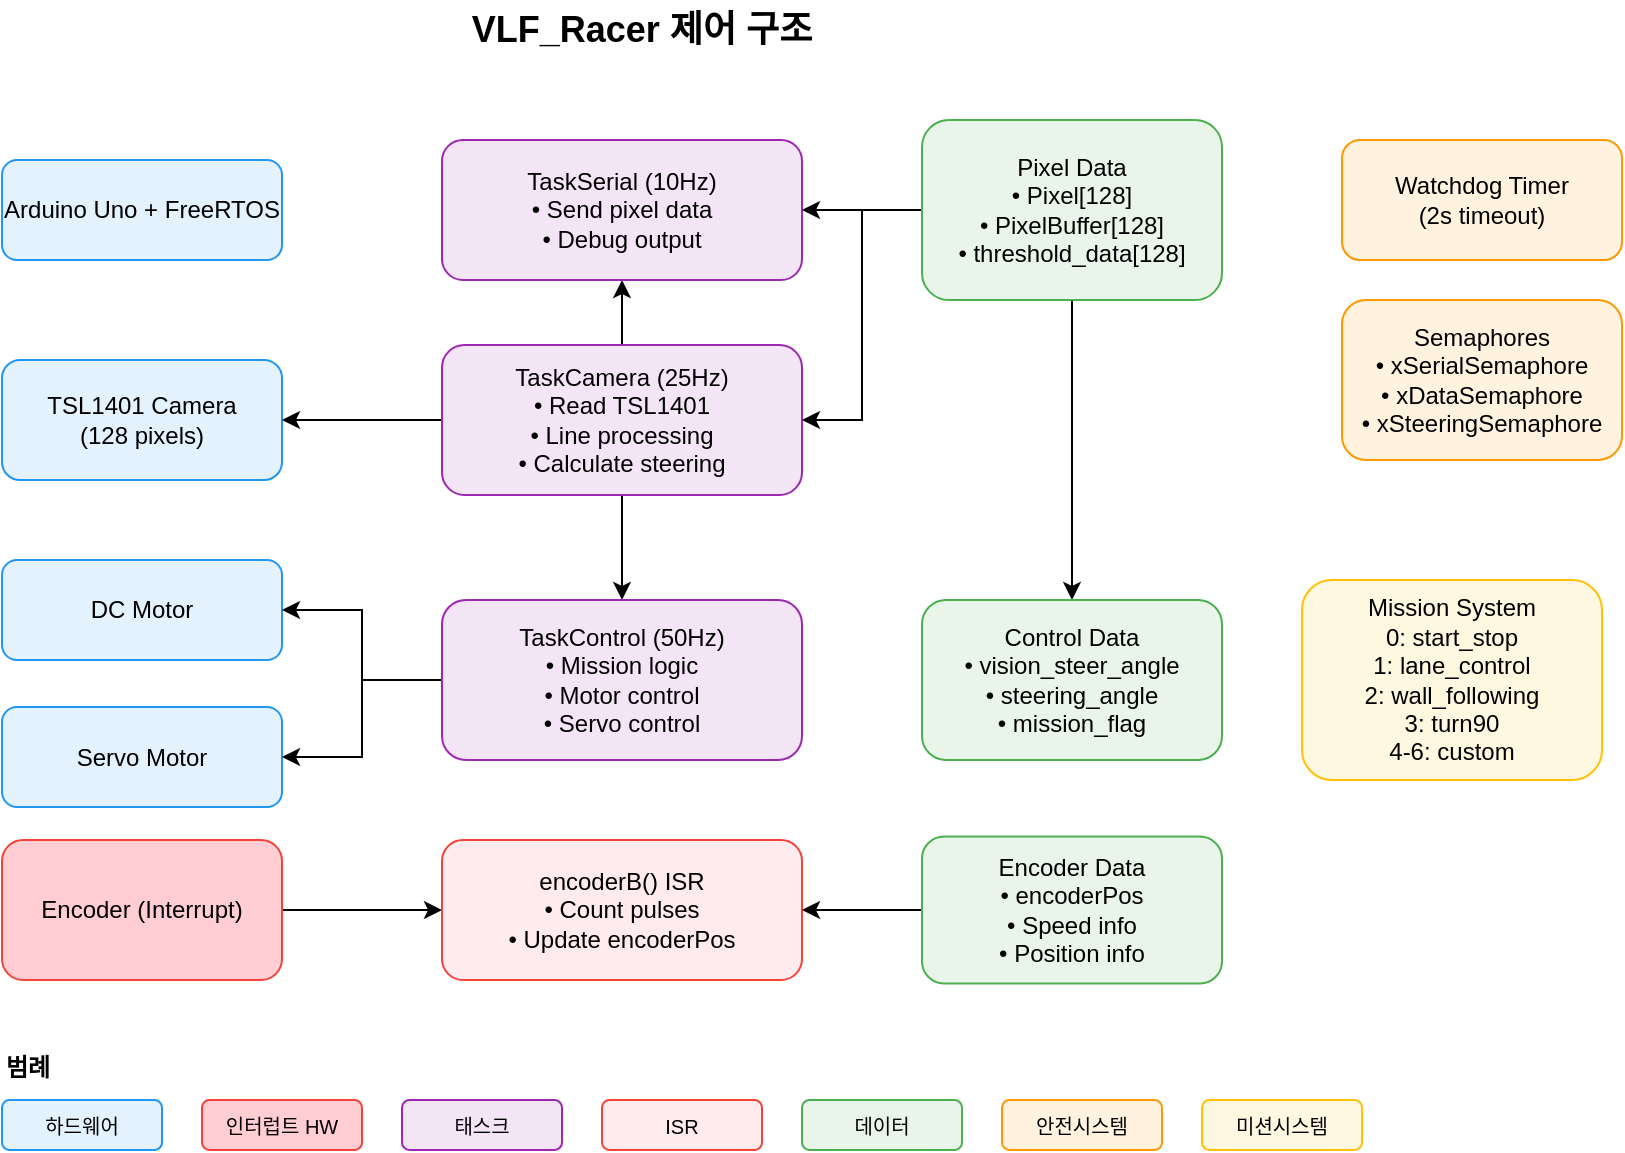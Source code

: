 <mxfile version="28.1.2">
  <diagram name="VLF_Racer_Control" id="VLF_Racer_Control">
    <mxGraphModel dx="768" dy="656" grid="1" gridSize="10" guides="1" tooltips="1" connect="1" arrows="1" fold="1" page="1" pageScale="1" pageWidth="1169" pageHeight="827" math="0" shadow="0">
      <root>
        <mxCell id="0" />
        <mxCell id="1" parent="0" />
        <mxCell id="2" value="VLF_Racer 제어 구조" style="text;html=1;strokeColor=none;fillColor=none;align=center;verticalAlign=middle;whiteSpace=wrap;rounded=0;fontSize=18;fontStyle=1;" parent="1" vertex="1">
          <mxGeometry x="250" y="60" width="300" height="30" as="geometry" />
        </mxCell>
        <mxCell id="3" value="Arduino Uno + FreeRTOS" style="rounded=1;whiteSpace=wrap;html=1;fillColor=#e3f2fd;strokeColor=#2196f3;" parent="1" vertex="1">
          <mxGeometry x="80" y="140" width="140" height="50" as="geometry" />
        </mxCell>
        <mxCell id="4" value="TSL1401 Camera&#xa;(128 pixels)" style="rounded=1;whiteSpace=wrap;html=1;fillColor=#e3f2fd;strokeColor=#2196f3;" parent="1" vertex="1">
          <mxGeometry x="80" y="240" width="140" height="60" as="geometry" />
        </mxCell>
        <mxCell id="5" value="DC Motor" style="rounded=1;whiteSpace=wrap;html=1;fillColor=#e3f2fd;strokeColor=#2196f3;" parent="1" vertex="1">
          <mxGeometry x="80" y="340" width="140" height="50" as="geometry" />
        </mxCell>
        <mxCell id="gEzEf5ORHEYz-hLb_jfu-43" value="" style="edgeStyle=orthogonalEdgeStyle;rounded=0;orthogonalLoop=1;jettySize=auto;html=1;" edge="1" parent="1" source="6" target="11">
          <mxGeometry relative="1" as="geometry" />
        </mxCell>
        <mxCell id="6" value="Encoder (Interrupt)" style="rounded=1;whiteSpace=wrap;html=1;fillColor=#ffcdd2;strokeColor=#f44336;" parent="1" vertex="1">
          <mxGeometry x="80" y="480" width="140" height="70" as="geometry" />
        </mxCell>
        <mxCell id="7" value="Servo Motor" style="rounded=1;whiteSpace=wrap;html=1;fillColor=#e3f2fd;strokeColor=#2196f3;" parent="1" vertex="1">
          <mxGeometry x="80" y="413.5" width="140" height="50" as="geometry" />
        </mxCell>
        <mxCell id="gEzEf5ORHEYz-hLb_jfu-47" style="edgeStyle=orthogonalEdgeStyle;rounded=0;orthogonalLoop=1;jettySize=auto;html=1;entryX=1;entryY=0.5;entryDx=0;entryDy=0;" edge="1" parent="1" source="8" target="4">
          <mxGeometry relative="1" as="geometry" />
        </mxCell>
        <mxCell id="gEzEf5ORHEYz-hLb_jfu-49" style="edgeStyle=orthogonalEdgeStyle;rounded=0;orthogonalLoop=1;jettySize=auto;html=1;exitX=0.5;exitY=1;exitDx=0;exitDy=0;entryX=0.5;entryY=0;entryDx=0;entryDy=0;" edge="1" parent="1" source="8" target="10">
          <mxGeometry relative="1" as="geometry" />
        </mxCell>
        <mxCell id="gEzEf5ORHEYz-hLb_jfu-50" style="edgeStyle=orthogonalEdgeStyle;rounded=0;orthogonalLoop=1;jettySize=auto;html=1;exitX=0.5;exitY=0;exitDx=0;exitDy=0;entryX=0.5;entryY=1;entryDx=0;entryDy=0;" edge="1" parent="1" source="8" target="9">
          <mxGeometry relative="1" as="geometry" />
        </mxCell>
        <mxCell id="8" value="TaskCamera (25Hz)&#xa;• Read TSL1401&#xa;• Line processing&#xa;• Calculate steering" style="rounded=1;whiteSpace=wrap;html=1;fillColor=#f3e5f5;strokeColor=#9c27b0;" parent="1" vertex="1">
          <mxGeometry x="300" y="232.5" width="180" height="75" as="geometry" />
        </mxCell>
        <mxCell id="9" value="TaskSerial (10Hz)&#xa;• Send pixel data&#xa;• Debug output" style="rounded=1;whiteSpace=wrap;html=1;fillColor=#f3e5f5;strokeColor=#9c27b0;" parent="1" vertex="1">
          <mxGeometry x="300" y="130" width="180" height="70" as="geometry" />
        </mxCell>
        <mxCell id="gEzEf5ORHEYz-hLb_jfu-44" value="" style="edgeStyle=orthogonalEdgeStyle;rounded=0;orthogonalLoop=1;jettySize=auto;html=1;entryX=1;entryY=0.5;entryDx=0;entryDy=0;" edge="1" parent="1" source="10" target="5">
          <mxGeometry relative="1" as="geometry" />
        </mxCell>
        <mxCell id="gEzEf5ORHEYz-hLb_jfu-45" style="edgeStyle=orthogonalEdgeStyle;rounded=0;orthogonalLoop=1;jettySize=auto;html=1;entryX=1;entryY=0.5;entryDx=0;entryDy=0;" edge="1" parent="1" source="10" target="7">
          <mxGeometry relative="1" as="geometry" />
        </mxCell>
        <mxCell id="10" value="TaskControl (50Hz)&#xa;• Mission logic&#xa;• Motor control&#xa;• Servo control" style="rounded=1;whiteSpace=wrap;html=1;fillColor=#f3e5f5;strokeColor=#9c27b0;" parent="1" vertex="1">
          <mxGeometry x="300" y="360" width="180" height="80" as="geometry" />
        </mxCell>
        <mxCell id="11" value="encoderB() ISR&#xa;• Count pulses&#xa;• Update encoderPos" style="rounded=1;whiteSpace=wrap;html=1;fillColor=#ffebee;strokeColor=#f44336;" parent="1" vertex="1">
          <mxGeometry x="300" y="480" width="180" height="70" as="geometry" />
        </mxCell>
        <mxCell id="gEzEf5ORHEYz-hLb_jfu-42" value="" style="edgeStyle=orthogonalEdgeStyle;rounded=0;orthogonalLoop=1;jettySize=auto;html=1;" edge="1" parent="1" source="12" target="13">
          <mxGeometry relative="1" as="geometry" />
        </mxCell>
        <mxCell id="gEzEf5ORHEYz-hLb_jfu-52" value="" style="edgeStyle=orthogonalEdgeStyle;rounded=0;orthogonalLoop=1;jettySize=auto;html=1;" edge="1" parent="1" source="12" target="9">
          <mxGeometry relative="1" as="geometry" />
        </mxCell>
        <mxCell id="gEzEf5ORHEYz-hLb_jfu-54" style="edgeStyle=orthogonalEdgeStyle;rounded=0;orthogonalLoop=1;jettySize=auto;html=1;entryX=1;entryY=0.5;entryDx=0;entryDy=0;" edge="1" parent="1" source="12" target="8">
          <mxGeometry relative="1" as="geometry" />
        </mxCell>
        <mxCell id="12" value="Pixel Data&#xa;• Pixel[128]&#xa;• PixelBuffer[128]&#xa;• threshold_data[128]" style="rounded=1;whiteSpace=wrap;html=1;fillColor=#e8f5e8;strokeColor=#4caf50;" parent="1" vertex="1">
          <mxGeometry x="540" y="120" width="150" height="90" as="geometry" />
        </mxCell>
        <mxCell id="13" value="Control Data&#xa;• vision_steer_angle&#xa;• steering_angle&#xa;• mission_flag" style="rounded=1;whiteSpace=wrap;html=1;fillColor=#e8f5e8;strokeColor=#4caf50;" parent="1" vertex="1">
          <mxGeometry x="540" y="360" width="150" height="80" as="geometry" />
        </mxCell>
        <mxCell id="gEzEf5ORHEYz-hLb_jfu-46" value="" style="edgeStyle=orthogonalEdgeStyle;rounded=0;orthogonalLoop=1;jettySize=auto;html=1;" edge="1" parent="1" source="14" target="11">
          <mxGeometry relative="1" as="geometry" />
        </mxCell>
        <mxCell id="14" value="Encoder Data&#xa;• encoderPos&#xa;• Speed info&#xa;• Position info" style="rounded=1;whiteSpace=wrap;html=1;fillColor=#e8f5e8;strokeColor=#4caf50;" parent="1" vertex="1">
          <mxGeometry x="540" y="478.25" width="150" height="73.5" as="geometry" />
        </mxCell>
        <mxCell id="15" value="Mission System&#xa;0: start_stop&#xa;1: lane_control&#xa;2: wall_following&#xa;3: turn90&#xa;4-6: custom" style="rounded=1;whiteSpace=wrap;html=1;fillColor=#fff8e1;strokeColor=#ffc107;" parent="1" vertex="1">
          <mxGeometry x="730" y="350" width="150" height="100" as="geometry" />
        </mxCell>
        <mxCell id="16" value="Watchdog Timer&#xa;(2s timeout)" style="rounded=1;whiteSpace=wrap;html=1;fillColor=#fff3e0;strokeColor=#ff9800;" parent="1" vertex="1">
          <mxGeometry x="750" y="130" width="140" height="60" as="geometry" />
        </mxCell>
        <mxCell id="17" value="Semaphores&#xa;• xSerialSemaphore&#xa;• xDataSemaphore&#xa;• xSteeringSemaphore" style="rounded=1;whiteSpace=wrap;html=1;fillColor=#fff3e0;strokeColor=#ff9800;" parent="1" vertex="1">
          <mxGeometry x="750" y="210" width="140" height="80" as="geometry" />
        </mxCell>
        <mxCell id="34" value="범례" style="text;html=1;strokeColor=none;fillColor=none;align=left;verticalAlign=top;whiteSpace=wrap;rounded=0;fontSize=12;fontStyle=1;" parent="1" vertex="1">
          <mxGeometry x="80" y="580" width="60" height="20" as="geometry" />
        </mxCell>
        <mxCell id="35" value="하드웨어" style="rounded=1;whiteSpace=wrap;html=1;fillColor=#e3f2fd;strokeColor=#2196f3;fontSize=10;" parent="1" vertex="1">
          <mxGeometry x="80" y="610" width="80" height="25" as="geometry" />
        </mxCell>
        <mxCell id="36" value="인터럽트 HW" style="rounded=1;whiteSpace=wrap;html=1;fillColor=#ffcdd2;strokeColor=#f44336;fontSize=10;" parent="1" vertex="1">
          <mxGeometry x="180" y="610" width="80" height="25" as="geometry" />
        </mxCell>
        <mxCell id="37" value="태스크" style="rounded=1;whiteSpace=wrap;html=1;fillColor=#f3e5f5;strokeColor=#9c27b0;fontSize=10;" parent="1" vertex="1">
          <mxGeometry x="280" y="610" width="80" height="25" as="geometry" />
        </mxCell>
        <mxCell id="38" value="ISR" style="rounded=1;whiteSpace=wrap;html=1;fillColor=#ffebee;strokeColor=#f44336;fontSize=10;" parent="1" vertex="1">
          <mxGeometry x="380" y="610" width="80" height="25" as="geometry" />
        </mxCell>
        <mxCell id="39" value="데이터" style="rounded=1;whiteSpace=wrap;html=1;fillColor=#e8f5e8;strokeColor=#4caf50;fontSize=10;" parent="1" vertex="1">
          <mxGeometry x="480" y="610" width="80" height="25" as="geometry" />
        </mxCell>
        <mxCell id="40" value="안전시스템" style="rounded=1;whiteSpace=wrap;html=1;fillColor=#fff3e0;strokeColor=#ff9800;fontSize=10;" parent="1" vertex="1">
          <mxGeometry x="580" y="610" width="80" height="25" as="geometry" />
        </mxCell>
        <mxCell id="41" value="미션시스템" style="rounded=1;whiteSpace=wrap;html=1;fillColor=#fff8e1;strokeColor=#ffc107;fontSize=10;" parent="1" vertex="1">
          <mxGeometry x="680" y="610" width="80" height="25" as="geometry" />
        </mxCell>
      </root>
    </mxGraphModel>
  </diagram>
</mxfile>
